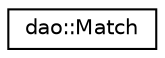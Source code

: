 digraph "Graphical Class Hierarchy"
{
 // LATEX_PDF_SIZE
  edge [fontname="Helvetica",fontsize="10",labelfontname="Helvetica",labelfontsize="10"];
  node [fontname="Helvetica",fontsize="10",shape=record];
  rankdir="LR";
  Node0 [label="dao::Match",height=0.2,width=0.4,color="black", fillcolor="white", style="filled",URL="$classdao_1_1Match.html",tooltip=" "];
}
